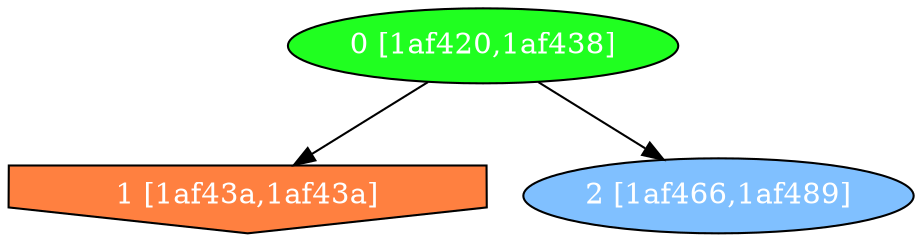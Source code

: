 diGraph libnss3{
	libnss3_0  [style=filled fillcolor="#20FF20" fontcolor="#ffffff" shape=oval label="0 [1af420,1af438]"]
	libnss3_1  [style=filled fillcolor="#FF8040" fontcolor="#ffffff" shape=invhouse label="1 [1af43a,1af43a]"]
	libnss3_2  [style=filled fillcolor="#80C0FF" fontcolor="#ffffff" shape=oval label="2 [1af466,1af489]"]

	libnss3_0 -> libnss3_1
	libnss3_0 -> libnss3_2
}
